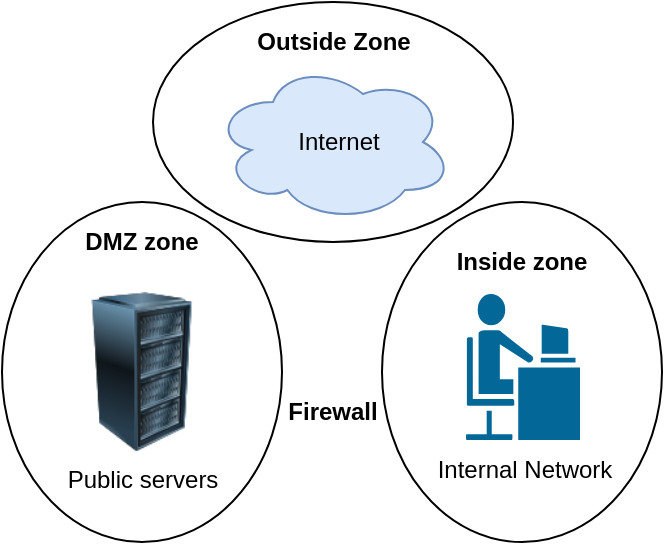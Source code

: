 <mxfile version="13.3.5" type="device"><diagram id="QWcckMD4qS8YWr_nFQJw" name="Page-1"><mxGraphModel dx="1106" dy="815" grid="1" gridSize="10" guides="1" tooltips="1" connect="1" arrows="1" fold="1" page="1" pageScale="1" pageWidth="827" pageHeight="1169" math="0" shadow="0"><root><mxCell id="0"/><mxCell id="1" parent="0"/><mxCell id="2d8LpfZrxEU3xhuL9Zb1-23" value="" style="group" vertex="1" connectable="0" parent="1"><mxGeometry x="200" y="170" width="140" height="170" as="geometry"/></mxCell><mxCell id="2d8LpfZrxEU3xhuL9Zb1-10" value="" style="ellipse;whiteSpace=wrap;html=1;" vertex="1" parent="2d8LpfZrxEU3xhuL9Zb1-23"><mxGeometry width="140" height="170" as="geometry"/></mxCell><mxCell id="2d8LpfZrxEU3xhuL9Zb1-13" value="Inside zone" style="text;html=1;strokeColor=none;fillColor=none;align=center;verticalAlign=middle;whiteSpace=wrap;rounded=0;fontStyle=1" vertex="1" parent="2d8LpfZrxEU3xhuL9Zb1-23"><mxGeometry x="25" y="20" width="90" height="20" as="geometry"/></mxCell><mxCell id="2d8LpfZrxEU3xhuL9Zb1-17" value="Internal Network" style="shape=mxgraph.cisco.people.androgenous_person;html=1;dashed=0;fillColor=#036897;strokeColor=#ffffff;strokeWidth=2;verticalLabelPosition=bottom;verticalAlign=top" vertex="1" parent="2d8LpfZrxEU3xhuL9Zb1-23"><mxGeometry x="41" y="45" width="59" height="75" as="geometry"/></mxCell><mxCell id="2d8LpfZrxEU3xhuL9Zb1-24" value="" style="group" vertex="1" connectable="0" parent="1"><mxGeometry x="10" y="170" width="140" height="170" as="geometry"/></mxCell><mxCell id="2d8LpfZrxEU3xhuL9Zb1-9" value="" style="ellipse;whiteSpace=wrap;html=1;" vertex="1" parent="2d8LpfZrxEU3xhuL9Zb1-24"><mxGeometry width="140" height="170" as="geometry"/></mxCell><mxCell id="2d8LpfZrxEU3xhuL9Zb1-11" value="Public servers" style="image;html=1;labelBackgroundColor=#ffffff;image=img/lib/clip_art/computers/Server_Rack_128x128.png" vertex="1" parent="2d8LpfZrxEU3xhuL9Zb1-24"><mxGeometry x="30" y="45" width="80" height="80" as="geometry"/></mxCell><mxCell id="2d8LpfZrxEU3xhuL9Zb1-12" value="DMZ zone" style="text;html=1;strokeColor=none;fillColor=none;align=center;verticalAlign=middle;whiteSpace=wrap;rounded=0;fontStyle=1" vertex="1" parent="2d8LpfZrxEU3xhuL9Zb1-24"><mxGeometry x="25" y="10" width="90" height="20" as="geometry"/></mxCell><mxCell id="2d8LpfZrxEU3xhuL9Zb1-27" value="" style="group" vertex="1" connectable="0" parent="1"><mxGeometry x="85.5" y="70" width="180" height="120" as="geometry"/></mxCell><mxCell id="2d8LpfZrxEU3xhuL9Zb1-1" value="" style="ellipse;whiteSpace=wrap;html=1;" vertex="1" parent="2d8LpfZrxEU3xhuL9Zb1-27"><mxGeometry width="180" height="120" as="geometry"/></mxCell><mxCell id="2d8LpfZrxEU3xhuL9Zb1-2" value="" style="ellipse;shape=cloud;whiteSpace=wrap;html=1;fillColor=#dae8fc;strokeColor=#6c8ebf;" vertex="1" parent="2d8LpfZrxEU3xhuL9Zb1-27"><mxGeometry x="30" y="30" width="120" height="80" as="geometry"/></mxCell><mxCell id="2d8LpfZrxEU3xhuL9Zb1-3" value="Outside Zone" style="text;html=1;strokeColor=none;fillColor=none;align=center;verticalAlign=middle;whiteSpace=wrap;rounded=0;fontStyle=1" vertex="1" parent="2d8LpfZrxEU3xhuL9Zb1-27"><mxGeometry x="45" y="10" width="90" height="20" as="geometry"/></mxCell><mxCell id="2d8LpfZrxEU3xhuL9Zb1-4" value="Internet" style="text;html=1;strokeColor=none;fillColor=none;align=center;verticalAlign=middle;whiteSpace=wrap;rounded=0;" vertex="1" parent="2d8LpfZrxEU3xhuL9Zb1-27"><mxGeometry x="55" y="60" width="75" height="20" as="geometry"/></mxCell><mxCell id="2d8LpfZrxEU3xhuL9Zb1-28" value="Firewall" style="shape=image;verticalLabelPosition=bottom;labelBackgroundColor=#ffffff;verticalAlign=top;aspect=fixed;imageAspect=0;image=https://image.flaticon.com/icons/png/512/811/811683.png;fontStyle=1" vertex="1" parent="1"><mxGeometry x="135" y="180" width="81" height="81" as="geometry"/></mxCell></root></mxGraphModel></diagram></mxfile>